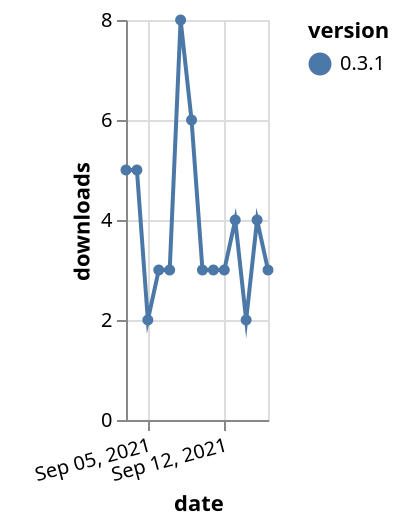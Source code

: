 {"$schema": "https://vega.github.io/schema/vega-lite/v5.json", "description": "A simple bar chart with embedded data.", "data": {"values": [{"date": "2021-09-03", "total": 24460, "delta": 5, "version": "0.3.1"}, {"date": "2021-09-04", "total": 24465, "delta": 5, "version": "0.3.1"}, {"date": "2021-09-05", "total": 24467, "delta": 2, "version": "0.3.1"}, {"date": "2021-09-06", "total": 24470, "delta": 3, "version": "0.3.1"}, {"date": "2021-09-07", "total": 24473, "delta": 3, "version": "0.3.1"}, {"date": "2021-09-08", "total": 24481, "delta": 8, "version": "0.3.1"}, {"date": "2021-09-09", "total": 24487, "delta": 6, "version": "0.3.1"}, {"date": "2021-09-10", "total": 24490, "delta": 3, "version": "0.3.1"}, {"date": "2021-09-11", "total": 24493, "delta": 3, "version": "0.3.1"}, {"date": "2021-09-12", "total": 24496, "delta": 3, "version": "0.3.1"}, {"date": "2021-09-13", "total": 24500, "delta": 4, "version": "0.3.1"}, {"date": "2021-09-14", "total": 24502, "delta": 2, "version": "0.3.1"}, {"date": "2021-09-15", "total": 24506, "delta": 4, "version": "0.3.1"}, {"date": "2021-09-16", "total": 24509, "delta": 3, "version": "0.3.1"}]}, "width": "container", "mark": {"type": "line", "point": {"filled": true}}, "encoding": {"x": {"field": "date", "type": "temporal", "timeUnit": "yearmonthdate", "title": "date", "axis": {"labelAngle": -15}}, "y": {"field": "delta", "type": "quantitative", "title": "downloads"}, "color": {"field": "version", "type": "nominal"}, "tooltip": {"field": "delta"}}}
